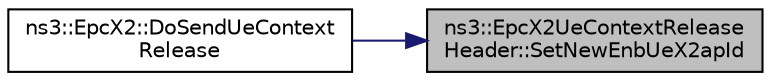 digraph "ns3::EpcX2UeContextReleaseHeader::SetNewEnbUeX2apId"
{
 // LATEX_PDF_SIZE
  edge [fontname="Helvetica",fontsize="10",labelfontname="Helvetica",labelfontsize="10"];
  node [fontname="Helvetica",fontsize="10",shape=record];
  rankdir="RL";
  Node1 [label="ns3::EpcX2UeContextRelease\lHeader::SetNewEnbUeX2apId",height=0.2,width=0.4,color="black", fillcolor="grey75", style="filled", fontcolor="black",tooltip="Set new ENB UE X2 AP ID function."];
  Node1 -> Node2 [dir="back",color="midnightblue",fontsize="10",style="solid",fontname="Helvetica"];
  Node2 [label="ns3::EpcX2::DoSendUeContext\lRelease",height=0.2,width=0.4,color="black", fillcolor="white", style="filled",URL="$classns3_1_1_epc_x2.html#a21fd33c24044a655a707fc0b68961fef",tooltip="Send UE context release function."];
}

